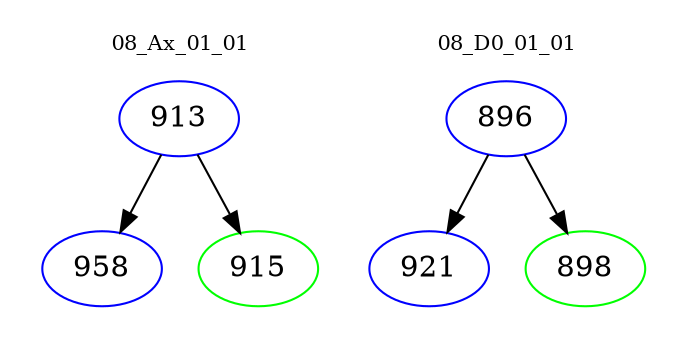 digraph{
subgraph cluster_0 {
color = white
label = "08_Ax_01_01";
fontsize=10;
T0_913 [label="913", color="blue"]
T0_913 -> T0_958 [color="black"]
T0_958 [label="958", color="blue"]
T0_913 -> T0_915 [color="black"]
T0_915 [label="915", color="green"]
}
subgraph cluster_1 {
color = white
label = "08_D0_01_01";
fontsize=10;
T1_896 [label="896", color="blue"]
T1_896 -> T1_921 [color="black"]
T1_921 [label="921", color="blue"]
T1_896 -> T1_898 [color="black"]
T1_898 [label="898", color="green"]
}
}
